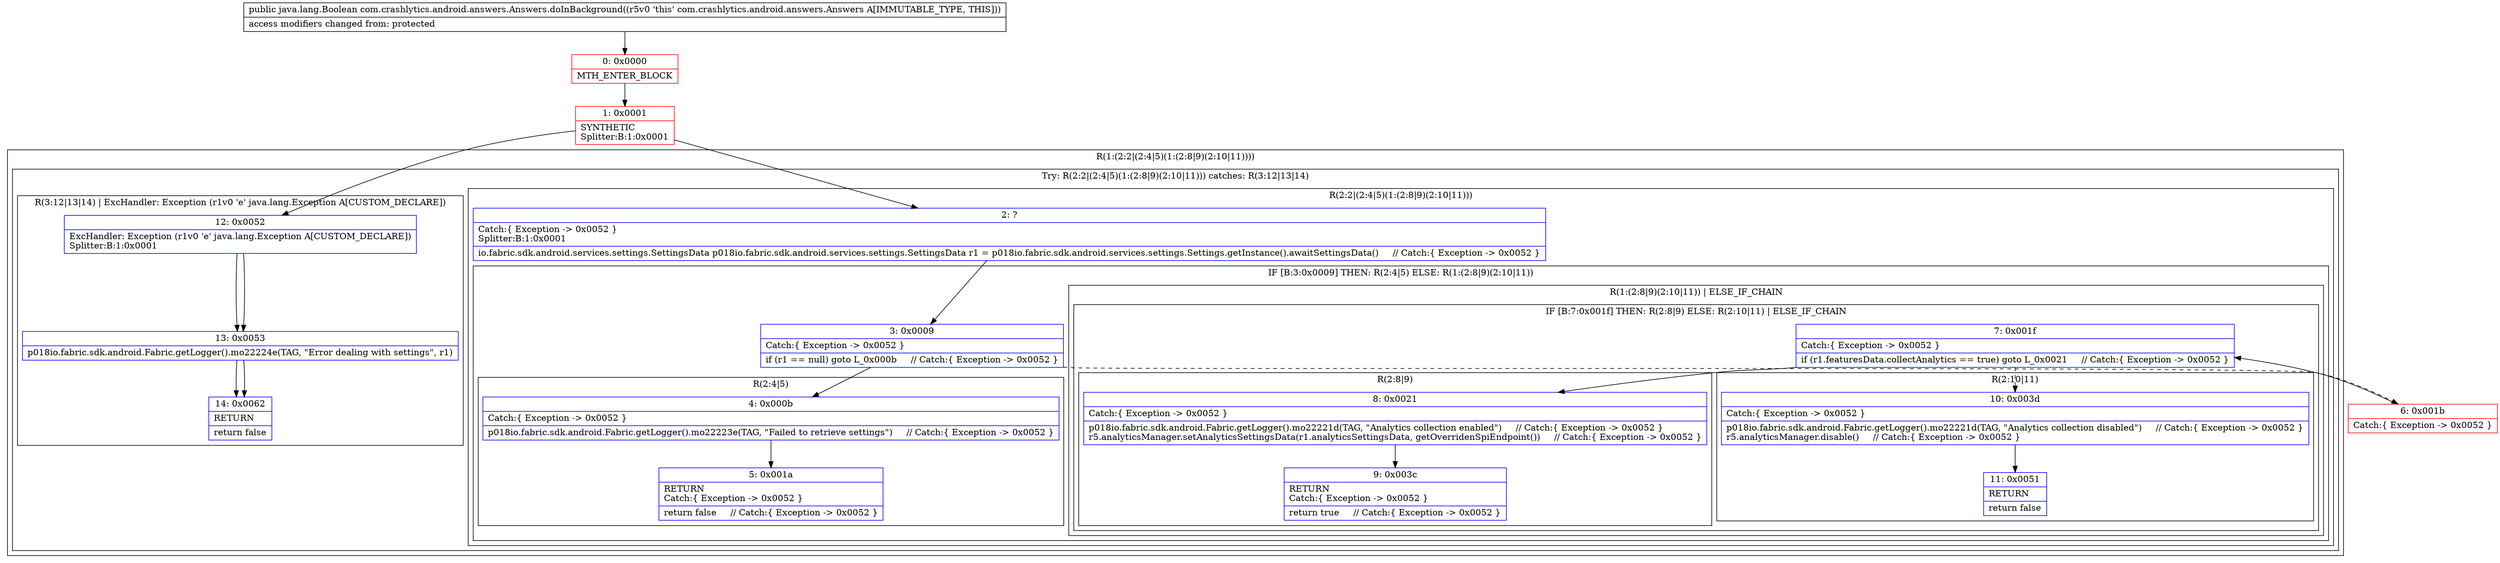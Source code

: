 digraph "CFG forcom.crashlytics.android.answers.Answers.doInBackground()Ljava\/lang\/Boolean;" {
subgraph cluster_Region_1216721563 {
label = "R(1:(2:2|(2:4|5)(1:(2:8|9)(2:10|11))))";
node [shape=record,color=blue];
subgraph cluster_TryCatchRegion_839722311 {
label = "Try: R(2:2|(2:4|5)(1:(2:8|9)(2:10|11))) catches: R(3:12|13|14)";
node [shape=record,color=blue];
subgraph cluster_Region_326459276 {
label = "R(2:2|(2:4|5)(1:(2:8|9)(2:10|11)))";
node [shape=record,color=blue];
Node_2 [shape=record,label="{2\:\ ?|Catch:\{ Exception \-\> 0x0052 \}\lSplitter:B:1:0x0001\l|io.fabric.sdk.android.services.settings.SettingsData p018io.fabric.sdk.android.services.settings.SettingsData r1 = p018io.fabric.sdk.android.services.settings.Settings.getInstance().awaitSettingsData()     \/\/ Catch:\{ Exception \-\> 0x0052 \}\l}"];
subgraph cluster_IfRegion_267659878 {
label = "IF [B:3:0x0009] THEN: R(2:4|5) ELSE: R(1:(2:8|9)(2:10|11))";
node [shape=record,color=blue];
Node_3 [shape=record,label="{3\:\ 0x0009|Catch:\{ Exception \-\> 0x0052 \}\l|if (r1 == null) goto L_0x000b     \/\/ Catch:\{ Exception \-\> 0x0052 \}\l}"];
subgraph cluster_Region_1765836445 {
label = "R(2:4|5)";
node [shape=record,color=blue];
Node_4 [shape=record,label="{4\:\ 0x000b|Catch:\{ Exception \-\> 0x0052 \}\l|p018io.fabric.sdk.android.Fabric.getLogger().mo22223e(TAG, \"Failed to retrieve settings\")     \/\/ Catch:\{ Exception \-\> 0x0052 \}\l}"];
Node_5 [shape=record,label="{5\:\ 0x001a|RETURN\lCatch:\{ Exception \-\> 0x0052 \}\l|return false     \/\/ Catch:\{ Exception \-\> 0x0052 \}\l}"];
}
subgraph cluster_Region_1573272112 {
label = "R(1:(2:8|9)(2:10|11)) | ELSE_IF_CHAIN\l";
node [shape=record,color=blue];
subgraph cluster_IfRegion_368765579 {
label = "IF [B:7:0x001f] THEN: R(2:8|9) ELSE: R(2:10|11) | ELSE_IF_CHAIN\l";
node [shape=record,color=blue];
Node_7 [shape=record,label="{7\:\ 0x001f|Catch:\{ Exception \-\> 0x0052 \}\l|if (r1.featuresData.collectAnalytics == true) goto L_0x0021     \/\/ Catch:\{ Exception \-\> 0x0052 \}\l}"];
subgraph cluster_Region_2081107339 {
label = "R(2:8|9)";
node [shape=record,color=blue];
Node_8 [shape=record,label="{8\:\ 0x0021|Catch:\{ Exception \-\> 0x0052 \}\l|p018io.fabric.sdk.android.Fabric.getLogger().mo22221d(TAG, \"Analytics collection enabled\")     \/\/ Catch:\{ Exception \-\> 0x0052 \}\lr5.analyticsManager.setAnalyticsSettingsData(r1.analyticsSettingsData, getOverridenSpiEndpoint())     \/\/ Catch:\{ Exception \-\> 0x0052 \}\l}"];
Node_9 [shape=record,label="{9\:\ 0x003c|RETURN\lCatch:\{ Exception \-\> 0x0052 \}\l|return true     \/\/ Catch:\{ Exception \-\> 0x0052 \}\l}"];
}
subgraph cluster_Region_942824057 {
label = "R(2:10|11)";
node [shape=record,color=blue];
Node_10 [shape=record,label="{10\:\ 0x003d|Catch:\{ Exception \-\> 0x0052 \}\l|p018io.fabric.sdk.android.Fabric.getLogger().mo22221d(TAG, \"Analytics collection disabled\")     \/\/ Catch:\{ Exception \-\> 0x0052 \}\lr5.analyticsManager.disable()     \/\/ Catch:\{ Exception \-\> 0x0052 \}\l}"];
Node_11 [shape=record,label="{11\:\ 0x0051|RETURN\l|return false\l}"];
}
}
}
}
}
subgraph cluster_Region_1674471205 {
label = "R(3:12|13|14) | ExcHandler: Exception (r1v0 'e' java.lang.Exception A[CUSTOM_DECLARE])\l";
node [shape=record,color=blue];
Node_12 [shape=record,label="{12\:\ 0x0052|ExcHandler: Exception (r1v0 'e' java.lang.Exception A[CUSTOM_DECLARE])\lSplitter:B:1:0x0001\l}"];
Node_13 [shape=record,label="{13\:\ 0x0053|p018io.fabric.sdk.android.Fabric.getLogger().mo22224e(TAG, \"Error dealing with settings\", r1)\l}"];
Node_14 [shape=record,label="{14\:\ 0x0062|RETURN\l|return false\l}"];
}
}
}
subgraph cluster_Region_1674471205 {
label = "R(3:12|13|14) | ExcHandler: Exception (r1v0 'e' java.lang.Exception A[CUSTOM_DECLARE])\l";
node [shape=record,color=blue];
Node_12 [shape=record,label="{12\:\ 0x0052|ExcHandler: Exception (r1v0 'e' java.lang.Exception A[CUSTOM_DECLARE])\lSplitter:B:1:0x0001\l}"];
Node_13 [shape=record,label="{13\:\ 0x0053|p018io.fabric.sdk.android.Fabric.getLogger().mo22224e(TAG, \"Error dealing with settings\", r1)\l}"];
Node_14 [shape=record,label="{14\:\ 0x0062|RETURN\l|return false\l}"];
}
Node_0 [shape=record,color=red,label="{0\:\ 0x0000|MTH_ENTER_BLOCK\l}"];
Node_1 [shape=record,color=red,label="{1\:\ 0x0001|SYNTHETIC\lSplitter:B:1:0x0001\l}"];
Node_6 [shape=record,color=red,label="{6\:\ 0x001b|Catch:\{ Exception \-\> 0x0052 \}\l}"];
MethodNode[shape=record,label="{public java.lang.Boolean com.crashlytics.android.answers.Answers.doInBackground((r5v0 'this' com.crashlytics.android.answers.Answers A[IMMUTABLE_TYPE, THIS]))  | access modifiers changed from: protected\l}"];
MethodNode -> Node_0;
Node_2 -> Node_3;
Node_3 -> Node_4;
Node_3 -> Node_6[style=dashed];
Node_4 -> Node_5;
Node_7 -> Node_8;
Node_7 -> Node_10[style=dashed];
Node_8 -> Node_9;
Node_10 -> Node_11;
Node_12 -> Node_13;
Node_13 -> Node_14;
Node_12 -> Node_13;
Node_13 -> Node_14;
Node_0 -> Node_1;
Node_1 -> Node_2;
Node_1 -> Node_12;
Node_6 -> Node_7;
}

